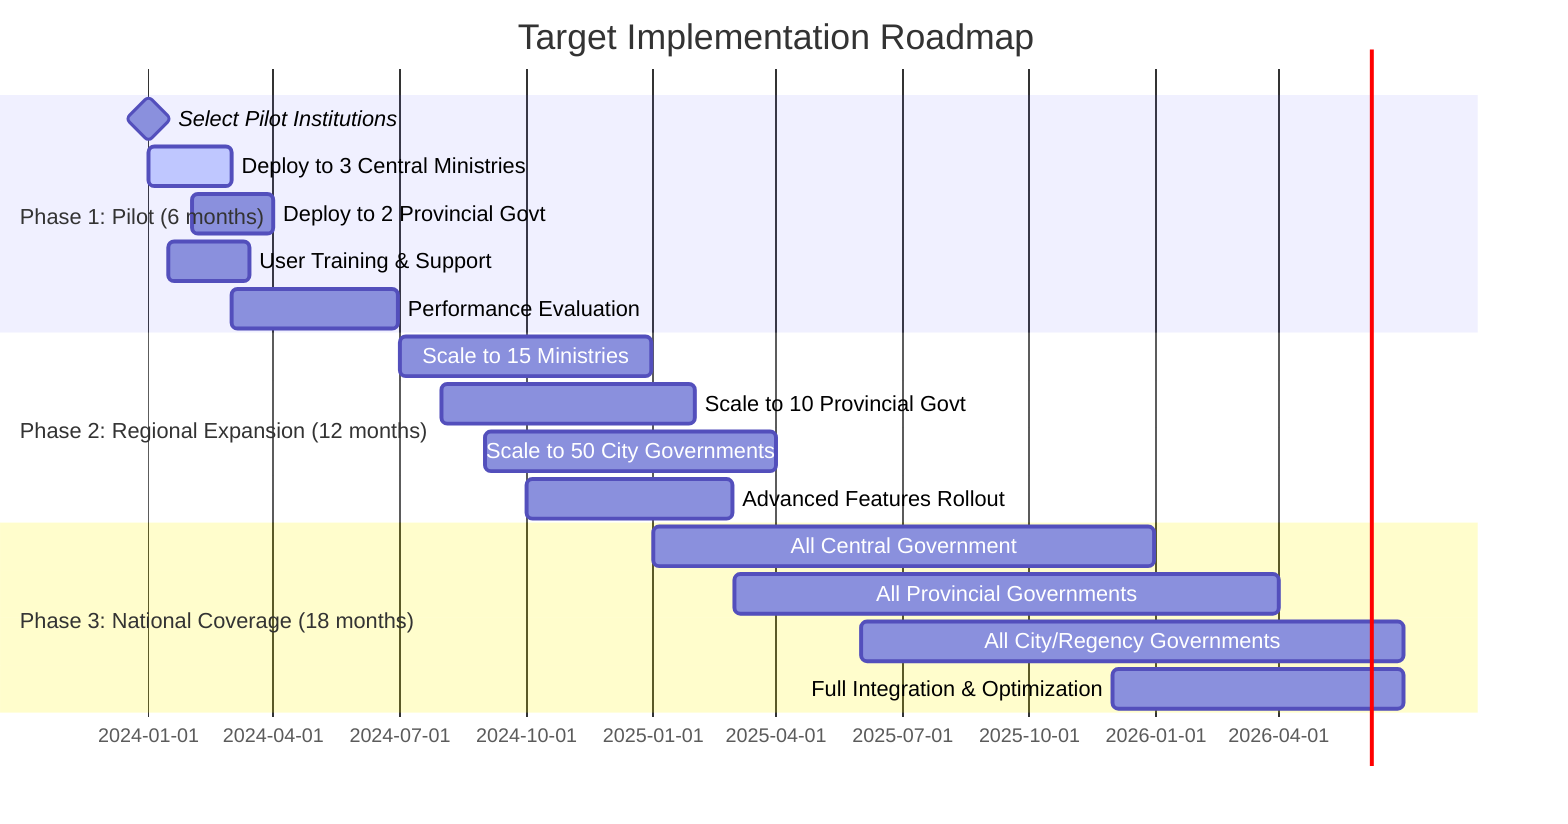 gantt
    title Target Implementation Roadmap
    dateFormat  YYYY-MM-DD
    section Phase 1: Pilot (6 months)
    Select Pilot Institutions     :milestone, pilot1, 2024-01-01, 0d
    Deploy to 3 Central Ministries :active, pilot2, 2024-01-01, 2024-03-01
    Deploy to 2 Provincial Govt   :pilot3, 2024-02-01, 2024-04-01
    User Training & Support       :pilot4, 2024-01-15, 2024-03-15
    Performance Evaluation        :pilot5, 2024-03-01, 2024-06-30
    
    section Phase 2: Regional Expansion (12 months)
    Scale to 15 Ministries        :scale1, 2024-07-01, 2024-12-31
    Scale to 10 Provincial Govt   :scale2, 2024-08-01, 2025-01-31
    Scale to 50 City Governments  :scale3, 2024-09-01, 2025-03-31
    Advanced Features Rollout     :scale4, 2024-10-01, 2025-02-28
    
    section Phase 3: National Coverage (18 months)
    All Central Government        :national1, 2025-01-01, 2025-12-31
    All Provincial Governments    :national2, 2025-03-01, 2026-03-31
    All City/Regency Governments :national3, 2025-06-01, 2026-06-30
    Full Integration & Optimization :national4, 2025-12-01, 2026-06-30